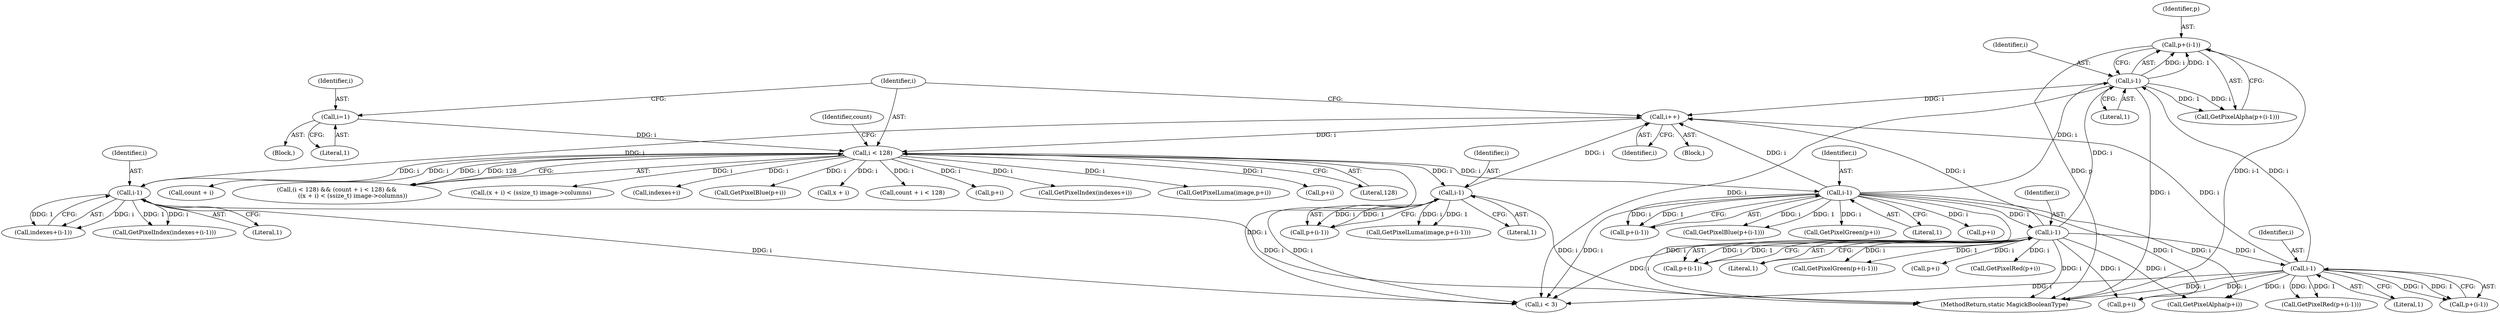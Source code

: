digraph "0_ImageMagick_65f75a32a93ae4044c528a987a68366ecd4b46b9@pointer" {
"1000999" [label="(Call,p+(i-1))"];
"1001001" [label="(Call,i-1)"];
"1000971" [label="(Call,i-1)"];
"1000959" [label="(Call,i-1)"];
"1000885" [label="(Call,i < 128)"];
"1000880" [label="(Call,i=1)"];
"1001005" [label="(Call,i++)"];
"1000920" [label="(Call,i-1)"];
"1000943" [label="(Call,i-1)"];
"1000982" [label="(Call,i-1)"];
"1001002" [label="(Identifier,i)"];
"1000894" [label="(Call,(x + i) < (ssize_t) image->columns)"];
"1000939" [label="(Call,GetPixelLuma(image,p+(i-1)))"];
"1000914" [label="(Call,indexes+i)"];
"1000922" [label="(Literal,1)"];
"1000952" [label="(Call,GetPixelBlue(p+i))"];
"1000882" [label="(Literal,1)"];
"1000895" [label="(Call,x + i)"];
"1000957" [label="(Call,p+(i-1))"];
"1000889" [label="(Call,count + i < 128)"];
"1000972" [label="(Identifier,i)"];
"1000980" [label="(Call,p+(i-1))"];
"1000879" [label="(Block,)"];
"1000881" [label="(Identifier,i)"];
"1000903" [label="(Block,)"];
"1000969" [label="(Call,p+(i-1))"];
"1000973" [label="(Literal,1)"];
"1000960" [label="(Identifier,i)"];
"1000891" [label="(Identifier,count)"];
"1000945" [label="(Literal,1)"];
"1000959" [label="(Call,i-1)"];
"1001172" [label="(MethodReturn,static MagickBooleanType)"];
"1000886" [label="(Identifier,i)"];
"1000936" [label="(Call,p+i)"];
"1000999" [label="(Call,p+(i-1))"];
"1000880" [label="(Call,i=1)"];
"1000913" [label="(Call,GetPixelIndex(indexes+i))"];
"1000934" [label="(Call,GetPixelLuma(image,p+i))"];
"1001008" [label="(Call,i < 3)"];
"1000956" [label="(Call,GetPixelBlue(p+(i-1)))"];
"1000953" [label="(Call,p+i)"];
"1000984" [label="(Literal,1)"];
"1000982" [label="(Call,i-1)"];
"1001006" [label="(Identifier,i)"];
"1000918" [label="(Call,indexes+(i-1))"];
"1000968" [label="(Call,GetPixelGreen(p+(i-1)))"];
"1000921" [label="(Identifier,i)"];
"1000964" [label="(Call,GetPixelGreen(p+i))"];
"1000917" [label="(Call,GetPixelIndex(indexes+(i-1)))"];
"1000983" [label="(Identifier,i)"];
"1000961" [label="(Literal,1)"];
"1000995" [label="(Call,p+i)"];
"1000976" [label="(Call,p+i)"];
"1000887" [label="(Literal,128)"];
"1000941" [label="(Call,p+(i-1))"];
"1000920" [label="(Call,i-1)"];
"1001003" [label="(Literal,1)"];
"1001005" [label="(Call,i++)"];
"1000943" [label="(Call,i-1)"];
"1000944" [label="(Identifier,i)"];
"1000971" [label="(Call,i-1)"];
"1000890" [label="(Call,count + i)"];
"1000979" [label="(Call,GetPixelRed(p+(i-1)))"];
"1001000" [label="(Identifier,p)"];
"1000998" [label="(Call,GetPixelAlpha(p+(i-1)))"];
"1000885" [label="(Call,i < 128)"];
"1000965" [label="(Call,p+i)"];
"1001001" [label="(Call,i-1)"];
"1000975" [label="(Call,GetPixelRed(p+i))"];
"1000884" [label="(Call,(i < 128) && (count + i < 128) &&\n                 ((x + i) < (ssize_t) image->columns))"];
"1000994" [label="(Call,GetPixelAlpha(p+i))"];
"1000999" -> "1000998"  [label="AST: "];
"1000999" -> "1001001"  [label="CFG: "];
"1001000" -> "1000999"  [label="AST: "];
"1001001" -> "1000999"  [label="AST: "];
"1000998" -> "1000999"  [label="CFG: "];
"1000999" -> "1001172"  [label="DDG: i-1"];
"1000999" -> "1001172"  [label="DDG: p"];
"1001001" -> "1000999"  [label="DDG: i"];
"1001001" -> "1000999"  [label="DDG: 1"];
"1001001" -> "1001003"  [label="CFG: "];
"1001002" -> "1001001"  [label="AST: "];
"1001003" -> "1001001"  [label="AST: "];
"1001001" -> "1001172"  [label="DDG: i"];
"1001001" -> "1000998"  [label="DDG: i"];
"1001001" -> "1000998"  [label="DDG: 1"];
"1000971" -> "1001001"  [label="DDG: i"];
"1000982" -> "1001001"  [label="DDG: i"];
"1000959" -> "1001001"  [label="DDG: i"];
"1001001" -> "1001005"  [label="DDG: i"];
"1001001" -> "1001008"  [label="DDG: i"];
"1000971" -> "1000969"  [label="AST: "];
"1000971" -> "1000973"  [label="CFG: "];
"1000972" -> "1000971"  [label="AST: "];
"1000973" -> "1000971"  [label="AST: "];
"1000969" -> "1000971"  [label="CFG: "];
"1000971" -> "1001172"  [label="DDG: i"];
"1000971" -> "1000968"  [label="DDG: i"];
"1000971" -> "1000968"  [label="DDG: 1"];
"1000971" -> "1000969"  [label="DDG: i"];
"1000971" -> "1000969"  [label="DDG: 1"];
"1000959" -> "1000971"  [label="DDG: i"];
"1000971" -> "1000975"  [label="DDG: i"];
"1000971" -> "1000976"  [label="DDG: i"];
"1000971" -> "1000982"  [label="DDG: i"];
"1000971" -> "1000994"  [label="DDG: i"];
"1000971" -> "1000995"  [label="DDG: i"];
"1000971" -> "1001005"  [label="DDG: i"];
"1000971" -> "1001008"  [label="DDG: i"];
"1000959" -> "1000957"  [label="AST: "];
"1000959" -> "1000961"  [label="CFG: "];
"1000960" -> "1000959"  [label="AST: "];
"1000961" -> "1000959"  [label="AST: "];
"1000957" -> "1000959"  [label="CFG: "];
"1000959" -> "1001172"  [label="DDG: i"];
"1000959" -> "1000956"  [label="DDG: i"];
"1000959" -> "1000956"  [label="DDG: 1"];
"1000959" -> "1000957"  [label="DDG: i"];
"1000959" -> "1000957"  [label="DDG: 1"];
"1000885" -> "1000959"  [label="DDG: i"];
"1000959" -> "1000964"  [label="DDG: i"];
"1000959" -> "1000965"  [label="DDG: i"];
"1000959" -> "1000994"  [label="DDG: i"];
"1000959" -> "1000995"  [label="DDG: i"];
"1000959" -> "1001005"  [label="DDG: i"];
"1000959" -> "1001008"  [label="DDG: i"];
"1000885" -> "1000884"  [label="AST: "];
"1000885" -> "1000887"  [label="CFG: "];
"1000886" -> "1000885"  [label="AST: "];
"1000887" -> "1000885"  [label="AST: "];
"1000891" -> "1000885"  [label="CFG: "];
"1000884" -> "1000885"  [label="CFG: "];
"1000885" -> "1000884"  [label="DDG: i"];
"1000885" -> "1000884"  [label="DDG: 128"];
"1000880" -> "1000885"  [label="DDG: i"];
"1001005" -> "1000885"  [label="DDG: i"];
"1000885" -> "1000889"  [label="DDG: i"];
"1000885" -> "1000890"  [label="DDG: i"];
"1000885" -> "1000894"  [label="DDG: i"];
"1000885" -> "1000895"  [label="DDG: i"];
"1000885" -> "1000913"  [label="DDG: i"];
"1000885" -> "1000914"  [label="DDG: i"];
"1000885" -> "1000920"  [label="DDG: i"];
"1000885" -> "1000934"  [label="DDG: i"];
"1000885" -> "1000936"  [label="DDG: i"];
"1000885" -> "1000943"  [label="DDG: i"];
"1000885" -> "1000952"  [label="DDG: i"];
"1000885" -> "1000953"  [label="DDG: i"];
"1000885" -> "1001008"  [label="DDG: i"];
"1000880" -> "1000879"  [label="AST: "];
"1000880" -> "1000882"  [label="CFG: "];
"1000881" -> "1000880"  [label="AST: "];
"1000882" -> "1000880"  [label="AST: "];
"1000886" -> "1000880"  [label="CFG: "];
"1001005" -> "1000903"  [label="AST: "];
"1001005" -> "1001006"  [label="CFG: "];
"1001006" -> "1001005"  [label="AST: "];
"1000886" -> "1001005"  [label="CFG: "];
"1000920" -> "1001005"  [label="DDG: i"];
"1000943" -> "1001005"  [label="DDG: i"];
"1000982" -> "1001005"  [label="DDG: i"];
"1000920" -> "1000918"  [label="AST: "];
"1000920" -> "1000922"  [label="CFG: "];
"1000921" -> "1000920"  [label="AST: "];
"1000922" -> "1000920"  [label="AST: "];
"1000918" -> "1000920"  [label="CFG: "];
"1000920" -> "1001172"  [label="DDG: i"];
"1000920" -> "1000917"  [label="DDG: i"];
"1000920" -> "1000917"  [label="DDG: 1"];
"1000920" -> "1000918"  [label="DDG: i"];
"1000920" -> "1000918"  [label="DDG: 1"];
"1000920" -> "1001008"  [label="DDG: i"];
"1000943" -> "1000941"  [label="AST: "];
"1000943" -> "1000945"  [label="CFG: "];
"1000944" -> "1000943"  [label="AST: "];
"1000945" -> "1000943"  [label="AST: "];
"1000941" -> "1000943"  [label="CFG: "];
"1000943" -> "1001172"  [label="DDG: i"];
"1000943" -> "1000939"  [label="DDG: i"];
"1000943" -> "1000939"  [label="DDG: 1"];
"1000943" -> "1000941"  [label="DDG: i"];
"1000943" -> "1000941"  [label="DDG: 1"];
"1000943" -> "1001008"  [label="DDG: i"];
"1000982" -> "1000980"  [label="AST: "];
"1000982" -> "1000984"  [label="CFG: "];
"1000983" -> "1000982"  [label="AST: "];
"1000984" -> "1000982"  [label="AST: "];
"1000980" -> "1000982"  [label="CFG: "];
"1000982" -> "1001172"  [label="DDG: i"];
"1000982" -> "1000979"  [label="DDG: i"];
"1000982" -> "1000979"  [label="DDG: 1"];
"1000982" -> "1000980"  [label="DDG: i"];
"1000982" -> "1000980"  [label="DDG: 1"];
"1000982" -> "1000994"  [label="DDG: i"];
"1000982" -> "1000995"  [label="DDG: i"];
"1000982" -> "1001008"  [label="DDG: i"];
}
